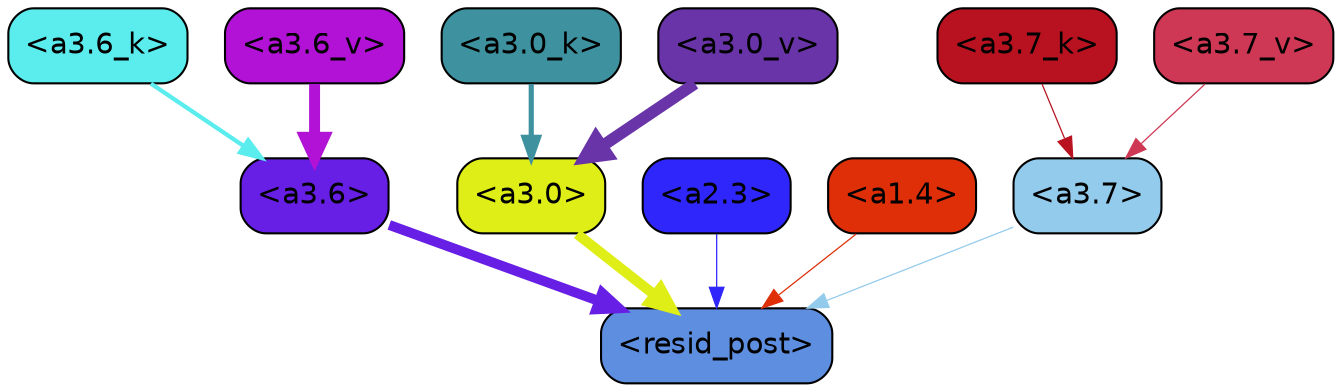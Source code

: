 strict digraph "" {
	graph [bgcolor=transparent,
		layout=dot,
		overlap=false,
		splines=true
	];
	"<a3.7>"	[color=black,
		fillcolor="#93cbec",
		fontname=Helvetica,
		shape=box,
		style="filled, rounded"];
	"<resid_post>"	[color=black,
		fillcolor="#5e8ee0",
		fontname=Helvetica,
		shape=box,
		style="filled, rounded"];
	"<a3.7>" -> "<resid_post>"	[color="#93cbec",
		penwidth=0.6];
	"<a3.6>"	[color=black,
		fillcolor="#671ee5",
		fontname=Helvetica,
		shape=box,
		style="filled, rounded"];
	"<a3.6>" -> "<resid_post>"	[color="#671ee5",
		penwidth=4.751612067222595];
	"<a3.0>"	[color=black,
		fillcolor="#dfee16",
		fontname=Helvetica,
		shape=box,
		style="filled, rounded"];
	"<a3.0>" -> "<resid_post>"	[color="#dfee16",
		penwidth=4.884142994880676];
	"<a2.3>"	[color=black,
		fillcolor="#2f26fb",
		fontname=Helvetica,
		shape=box,
		style="filled, rounded"];
	"<a2.3>" -> "<resid_post>"	[color="#2f26fb",
		penwidth=0.6];
	"<a1.4>"	[color=black,
		fillcolor="#de2f09",
		fontname=Helvetica,
		shape=box,
		style="filled, rounded"];
	"<a1.4>" -> "<resid_post>"	[color="#de2f09",
		penwidth=0.6];
	"<a3.7_k>"	[color=black,
		fillcolor="#b81220",
		fontname=Helvetica,
		shape=box,
		style="filled, rounded"];
	"<a3.7_k>" -> "<a3.7>"	[color="#b81220",
		penwidth=0.6];
	"<a3.6_k>"	[color=black,
		fillcolor="#5bedee",
		fontname=Helvetica,
		shape=box,
		style="filled, rounded"];
	"<a3.6_k>" -> "<a3.6>"	[color="#5bedee",
		penwidth=2.048597991466522];
	"<a3.0_k>"	[color=black,
		fillcolor="#3e929f",
		fontname=Helvetica,
		shape=box,
		style="filled, rounded"];
	"<a3.0_k>" -> "<a3.0>"	[color="#3e929f",
		penwidth=2.476402521133423];
	"<a3.7_v>"	[color=black,
		fillcolor="#ce3854",
		fontname=Helvetica,
		shape=box,
		style="filled, rounded"];
	"<a3.7_v>" -> "<a3.7>"	[color="#ce3854",
		penwidth=0.6];
	"<a3.6_v>"	[color=black,
		fillcolor="#b212d6",
		fontname=Helvetica,
		shape=box,
		style="filled, rounded"];
	"<a3.6_v>" -> "<a3.6>"	[color="#b212d6",
		penwidth=5.2550448179244995];
	"<a3.0_v>"	[color=black,
		fillcolor="#6934a8",
		fontname=Helvetica,
		shape=box,
		style="filled, rounded"];
	"<a3.0_v>" -> "<a3.0>"	[color="#6934a8",
		penwidth=5.652270674705505];
}
